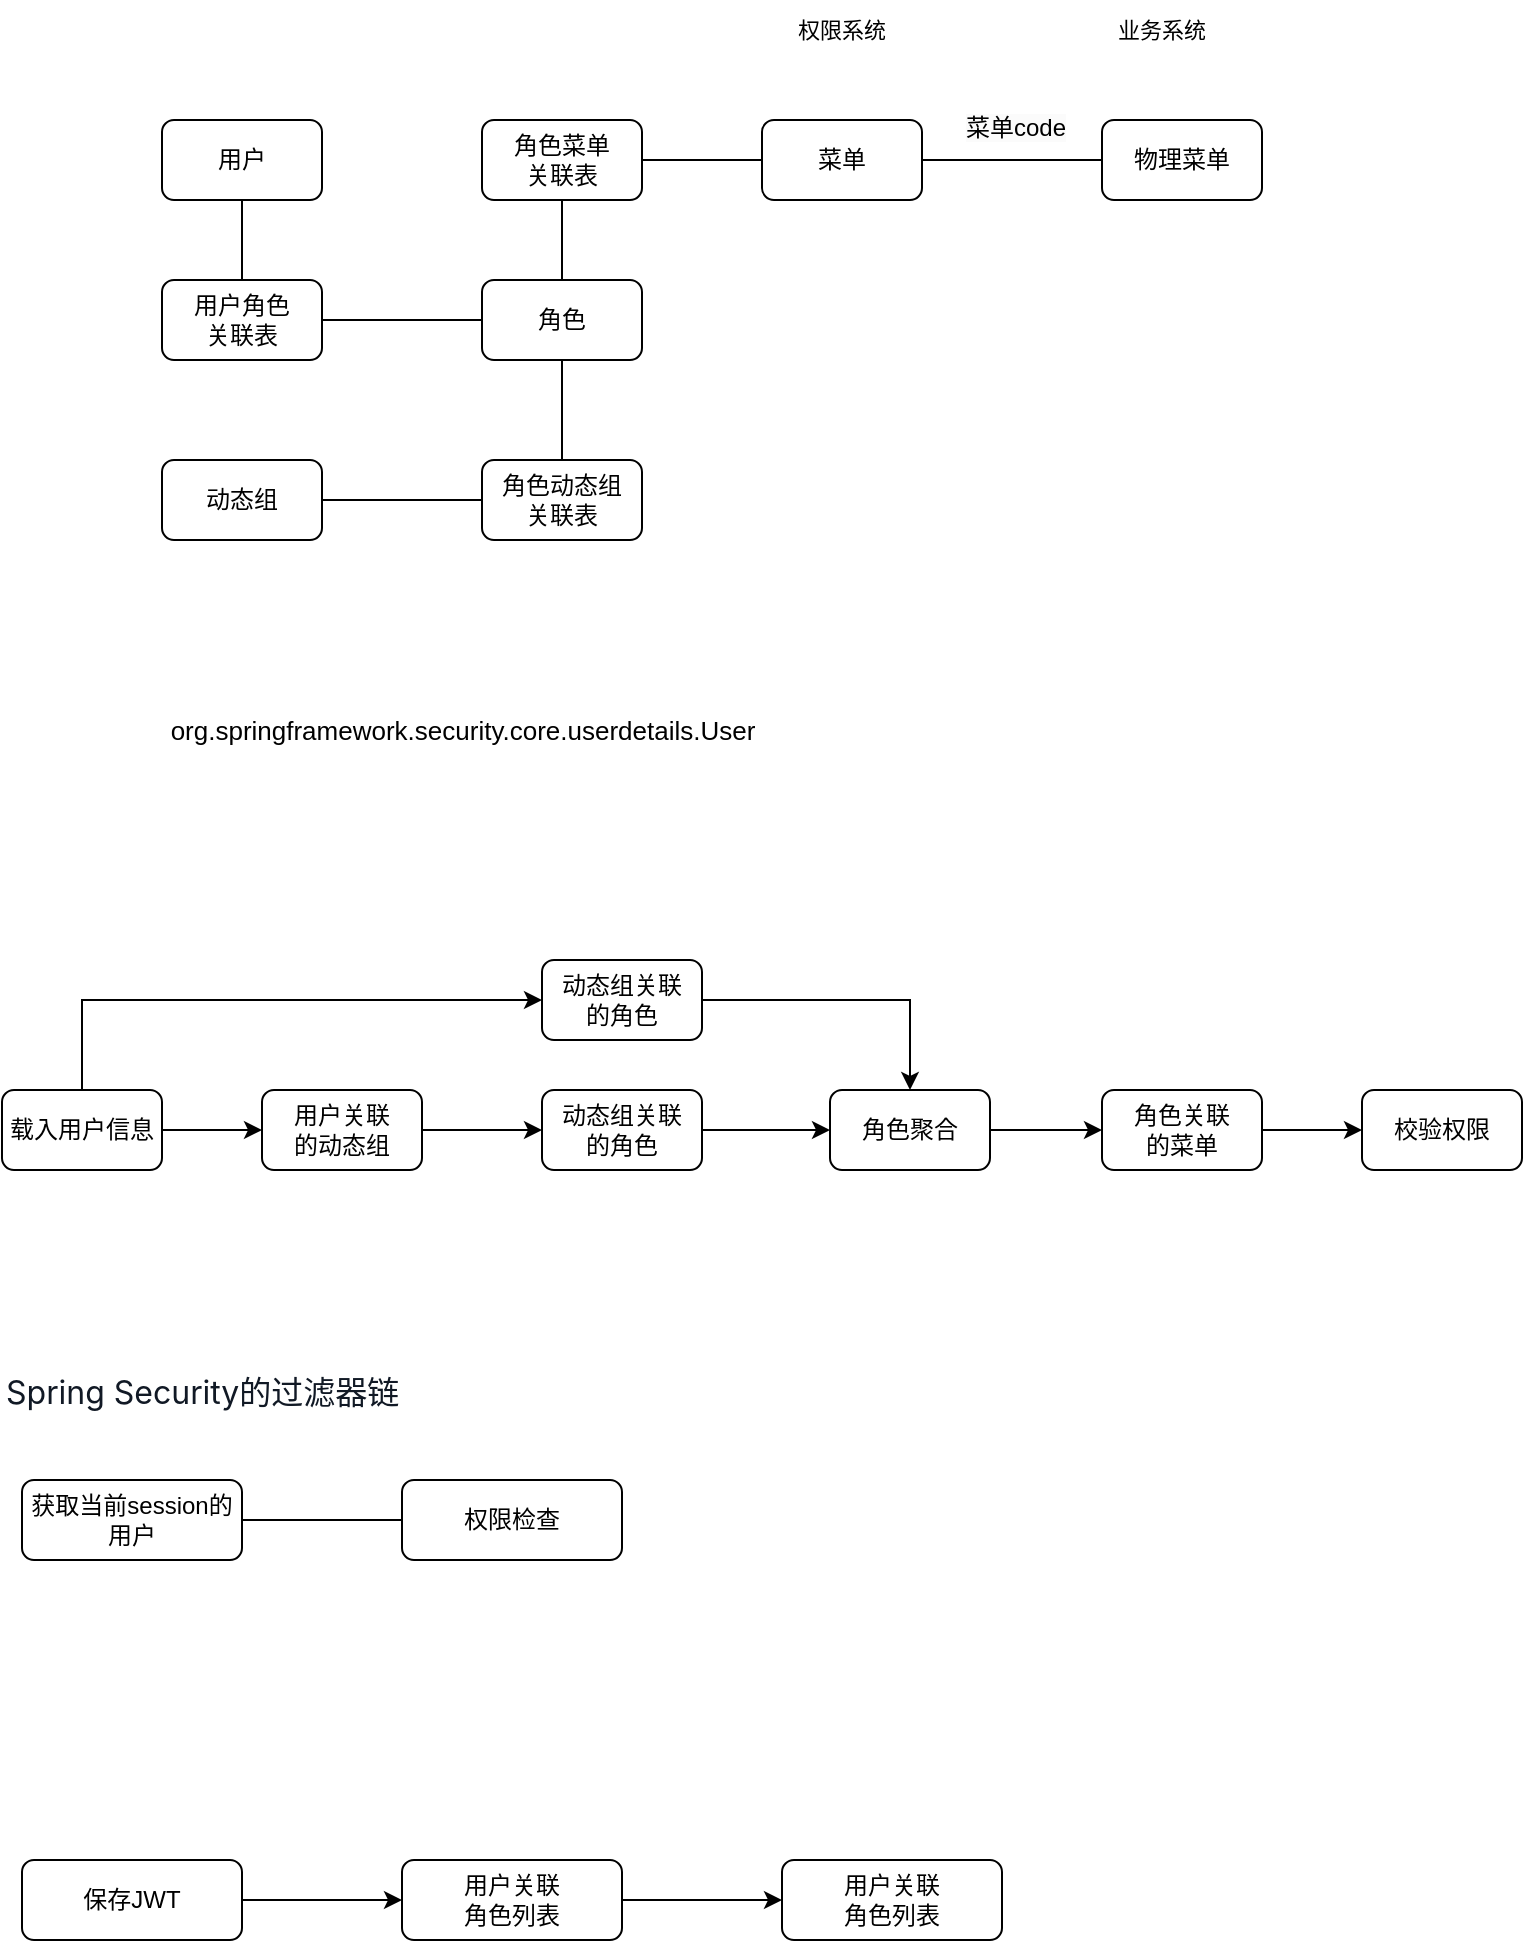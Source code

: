 <mxfile version="24.7.8">
  <diagram name="Page-1" id="LKpJMUkqRbipSFp4o-rf">
    <mxGraphModel dx="1306" dy="835" grid="1" gridSize="10" guides="1" tooltips="1" connect="1" arrows="1" fold="1" page="1" pageScale="1" pageWidth="827" pageHeight="1169" math="0" shadow="0">
      <root>
        <mxCell id="0" />
        <mxCell id="1" parent="0" />
        <mxCell id="9fF-mX0wHtHAVdHUmGia-3" value="" style="edgeStyle=orthogonalEdgeStyle;rounded=0;orthogonalLoop=1;jettySize=auto;html=1;endArrow=none;endFill=0;" parent="1" source="9fF-mX0wHtHAVdHUmGia-1" target="9fF-mX0wHtHAVdHUmGia-2" edge="1">
          <mxGeometry relative="1" as="geometry" />
        </mxCell>
        <mxCell id="9fF-mX0wHtHAVdHUmGia-1" value="用户" style="rounded=1;whiteSpace=wrap;html=1;" parent="1" vertex="1">
          <mxGeometry x="80" y="80" width="80" height="40" as="geometry" />
        </mxCell>
        <mxCell id="9fF-mX0wHtHAVdHUmGia-5" value="" style="edgeStyle=orthogonalEdgeStyle;rounded=0;orthogonalLoop=1;jettySize=auto;html=1;endArrow=none;endFill=0;" parent="1" source="9fF-mX0wHtHAVdHUmGia-2" target="9fF-mX0wHtHAVdHUmGia-4" edge="1">
          <mxGeometry relative="1" as="geometry" />
        </mxCell>
        <mxCell id="9fF-mX0wHtHAVdHUmGia-2" value="用户角色&lt;br&gt;关联表" style="rounded=1;whiteSpace=wrap;html=1;" parent="1" vertex="1">
          <mxGeometry x="80" y="160" width="80" height="40" as="geometry" />
        </mxCell>
        <mxCell id="9fF-mX0wHtHAVdHUmGia-7" value="" style="edgeStyle=orthogonalEdgeStyle;shape=connector;rounded=0;orthogonalLoop=1;jettySize=auto;html=1;strokeColor=default;align=center;verticalAlign=middle;fontFamily=Helvetica;fontSize=11;fontColor=default;labelBackgroundColor=default;endArrow=none;endFill=0;" parent="1" source="9fF-mX0wHtHAVdHUmGia-4" target="9fF-mX0wHtHAVdHUmGia-6" edge="1">
          <mxGeometry relative="1" as="geometry" />
        </mxCell>
        <mxCell id="9fF-mX0wHtHAVdHUmGia-10" value="" style="edgeStyle=orthogonalEdgeStyle;shape=connector;rounded=0;orthogonalLoop=1;jettySize=auto;html=1;strokeColor=default;align=center;verticalAlign=middle;fontFamily=Helvetica;fontSize=11;fontColor=default;labelBackgroundColor=default;endArrow=none;endFill=0;" parent="1" source="9fF-mX0wHtHAVdHUmGia-4" target="9fF-mX0wHtHAVdHUmGia-2" edge="1">
          <mxGeometry relative="1" as="geometry" />
        </mxCell>
        <mxCell id="TPik0PLEabz_SIQZOe-N-2" value="" style="edgeStyle=orthogonalEdgeStyle;rounded=0;orthogonalLoop=1;jettySize=auto;html=1;endArrow=none;endFill=0;" edge="1" parent="1" source="9fF-mX0wHtHAVdHUmGia-4" target="TPik0PLEabz_SIQZOe-N-1">
          <mxGeometry relative="1" as="geometry" />
        </mxCell>
        <mxCell id="9fF-mX0wHtHAVdHUmGia-4" value="角色" style="rounded=1;whiteSpace=wrap;html=1;" parent="1" vertex="1">
          <mxGeometry x="240" y="160" width="80" height="40" as="geometry" />
        </mxCell>
        <mxCell id="9fF-mX0wHtHAVdHUmGia-9" value="" style="edgeStyle=orthogonalEdgeStyle;shape=connector;rounded=0;orthogonalLoop=1;jettySize=auto;html=1;strokeColor=default;align=center;verticalAlign=middle;fontFamily=Helvetica;fontSize=11;fontColor=default;labelBackgroundColor=default;endArrow=none;endFill=0;" parent="1" source="9fF-mX0wHtHAVdHUmGia-6" target="9fF-mX0wHtHAVdHUmGia-8" edge="1">
          <mxGeometry relative="1" as="geometry" />
        </mxCell>
        <mxCell id="9fF-mX0wHtHAVdHUmGia-6" value="角色菜单&lt;br&gt;关联表" style="rounded=1;whiteSpace=wrap;html=1;" parent="1" vertex="1">
          <mxGeometry x="240" y="80" width="80" height="40" as="geometry" />
        </mxCell>
        <mxCell id="9fF-mX0wHtHAVdHUmGia-12" value="" style="edgeStyle=orthogonalEdgeStyle;shape=connector;rounded=0;orthogonalLoop=1;jettySize=auto;html=1;strokeColor=default;align=center;verticalAlign=middle;fontFamily=Helvetica;fontSize=11;fontColor=default;labelBackgroundColor=default;endArrow=none;endFill=0;" parent="1" source="9fF-mX0wHtHAVdHUmGia-8" target="9fF-mX0wHtHAVdHUmGia-11" edge="1">
          <mxGeometry relative="1" as="geometry" />
        </mxCell>
        <mxCell id="9fF-mX0wHtHAVdHUmGia-8" value="菜单" style="rounded=1;whiteSpace=wrap;html=1;" parent="1" vertex="1">
          <mxGeometry x="380" y="80" width="80" height="40" as="geometry" />
        </mxCell>
        <mxCell id="9fF-mX0wHtHAVdHUmGia-11" value="物理菜单" style="rounded=1;whiteSpace=wrap;html=1;" parent="1" vertex="1">
          <mxGeometry x="550" y="80" width="80" height="40" as="geometry" />
        </mxCell>
        <mxCell id="9fF-mX0wHtHAVdHUmGia-13" value="权限系统" style="text;html=1;align=center;verticalAlign=middle;whiteSpace=wrap;rounded=0;fontFamily=Helvetica;fontSize=11;fontColor=default;labelBackgroundColor=default;" parent="1" vertex="1">
          <mxGeometry x="390" y="20" width="60" height="30" as="geometry" />
        </mxCell>
        <mxCell id="9fF-mX0wHtHAVdHUmGia-14" value="业务系统" style="text;html=1;align=center;verticalAlign=middle;whiteSpace=wrap;rounded=0;fontFamily=Helvetica;fontSize=11;fontColor=default;labelBackgroundColor=default;" parent="1" vertex="1">
          <mxGeometry x="550" y="20" width="60" height="30" as="geometry" />
        </mxCell>
        <mxCell id="9fF-mX0wHtHAVdHUmGia-15" value="&lt;span style=&quot;color: rgb(0, 0, 0); font-family: Helvetica; font-size: 12px; font-style: normal; font-variant-ligatures: normal; font-variant-caps: normal; font-weight: 400; letter-spacing: normal; orphans: 2; text-align: center; text-indent: 0px; text-transform: none; widows: 2; word-spacing: 0px; -webkit-text-stroke-width: 0px; white-space: normal; background-color: rgb(251, 251, 251); text-decoration-thickness: initial; text-decoration-style: initial; text-decoration-color: initial; display: inline !important; float: none;&quot;&gt;菜单code&lt;/span&gt;" style="text;whiteSpace=wrap;html=1;fontFamily=Helvetica;fontSize=11;fontColor=default;labelBackgroundColor=default;" parent="1" vertex="1">
          <mxGeometry x="480" y="70" width="60" height="40" as="geometry" />
        </mxCell>
        <mxCell id="9fF-mX0wHtHAVdHUmGia-17" value="&lt;font style=&quot;font-size: 13px;&quot;&gt;org.springframework.security.core.userdetails.User&lt;/font&gt;" style="text;html=1;align=center;verticalAlign=middle;resizable=0;points=[];autosize=1;strokeColor=none;fillColor=none;fontFamily=Helvetica;fontSize=11;fontColor=default;labelBackgroundColor=default;" parent="1" vertex="1">
          <mxGeometry x="70" y="370" width="320" height="30" as="geometry" />
        </mxCell>
        <mxCell id="TPik0PLEabz_SIQZOe-N-4" value="" style="edgeStyle=orthogonalEdgeStyle;shape=connector;rounded=0;orthogonalLoop=1;jettySize=auto;html=1;strokeColor=default;align=center;verticalAlign=middle;fontFamily=Helvetica;fontSize=11;fontColor=default;labelBackgroundColor=default;endArrow=none;endFill=0;" edge="1" parent="1" source="TPik0PLEabz_SIQZOe-N-1" target="TPik0PLEabz_SIQZOe-N-3">
          <mxGeometry relative="1" as="geometry" />
        </mxCell>
        <mxCell id="TPik0PLEabz_SIQZOe-N-1" value="角色动态组&lt;div&gt;关联表&lt;/div&gt;" style="rounded=1;whiteSpace=wrap;html=1;" vertex="1" parent="1">
          <mxGeometry x="240" y="250" width="80" height="40" as="geometry" />
        </mxCell>
        <mxCell id="TPik0PLEabz_SIQZOe-N-3" value="动态组" style="rounded=1;whiteSpace=wrap;html=1;" vertex="1" parent="1">
          <mxGeometry x="80" y="250" width="80" height="40" as="geometry" />
        </mxCell>
        <mxCell id="TPik0PLEabz_SIQZOe-N-8" value="" style="edgeStyle=orthogonalEdgeStyle;shape=connector;rounded=0;orthogonalLoop=1;jettySize=auto;html=1;strokeColor=default;align=center;verticalAlign=middle;fontFamily=Helvetica;fontSize=11;fontColor=default;labelBackgroundColor=default;endArrow=classic;endFill=1;" edge="1" parent="1" source="TPik0PLEabz_SIQZOe-N-6" target="TPik0PLEabz_SIQZOe-N-7">
          <mxGeometry relative="1" as="geometry" />
        </mxCell>
        <mxCell id="TPik0PLEabz_SIQZOe-N-20" style="edgeStyle=orthogonalEdgeStyle;shape=connector;rounded=0;orthogonalLoop=1;jettySize=auto;html=1;entryX=0;entryY=0.5;entryDx=0;entryDy=0;strokeColor=default;align=center;verticalAlign=middle;fontFamily=Helvetica;fontSize=11;fontColor=default;labelBackgroundColor=default;endArrow=classic;endFill=1;" edge="1" parent="1" source="TPik0PLEabz_SIQZOe-N-6" target="TPik0PLEabz_SIQZOe-N-19">
          <mxGeometry relative="1" as="geometry">
            <Array as="points">
              <mxPoint x="40" y="520" />
            </Array>
          </mxGeometry>
        </mxCell>
        <mxCell id="TPik0PLEabz_SIQZOe-N-6" value="载入用户信息" style="rounded=1;whiteSpace=wrap;html=1;" vertex="1" parent="1">
          <mxGeometry y="565" width="80" height="40" as="geometry" />
        </mxCell>
        <mxCell id="TPik0PLEabz_SIQZOe-N-10" value="" style="edgeStyle=orthogonalEdgeStyle;shape=connector;rounded=0;orthogonalLoop=1;jettySize=auto;html=1;strokeColor=default;align=center;verticalAlign=middle;fontFamily=Helvetica;fontSize=11;fontColor=default;labelBackgroundColor=default;endArrow=classic;endFill=1;" edge="1" parent="1" source="TPik0PLEabz_SIQZOe-N-7" target="TPik0PLEabz_SIQZOe-N-9">
          <mxGeometry relative="1" as="geometry" />
        </mxCell>
        <mxCell id="TPik0PLEabz_SIQZOe-N-7" value="用户关联&lt;br&gt;的动态组" style="rounded=1;whiteSpace=wrap;html=1;" vertex="1" parent="1">
          <mxGeometry x="130" y="565" width="80" height="40" as="geometry" />
        </mxCell>
        <mxCell id="TPik0PLEabz_SIQZOe-N-18" value="" style="edgeStyle=orthogonalEdgeStyle;shape=connector;rounded=0;orthogonalLoop=1;jettySize=auto;html=1;strokeColor=default;align=center;verticalAlign=middle;fontFamily=Helvetica;fontSize=11;fontColor=default;labelBackgroundColor=default;endArrow=classic;endFill=1;" edge="1" parent="1" source="TPik0PLEabz_SIQZOe-N-9" target="TPik0PLEabz_SIQZOe-N-17">
          <mxGeometry relative="1" as="geometry" />
        </mxCell>
        <mxCell id="TPik0PLEabz_SIQZOe-N-9" value="动态组关联&lt;br&gt;的角色" style="rounded=1;whiteSpace=wrap;html=1;" vertex="1" parent="1">
          <mxGeometry x="270" y="565" width="80" height="40" as="geometry" />
        </mxCell>
        <mxCell id="TPik0PLEabz_SIQZOe-N-23" value="" style="edgeStyle=orthogonalEdgeStyle;shape=connector;rounded=0;orthogonalLoop=1;jettySize=auto;html=1;strokeColor=default;align=center;verticalAlign=middle;fontFamily=Helvetica;fontSize=11;fontColor=default;labelBackgroundColor=default;endArrow=classic;endFill=1;" edge="1" parent="1" source="TPik0PLEabz_SIQZOe-N-17" target="TPik0PLEabz_SIQZOe-N-22">
          <mxGeometry relative="1" as="geometry" />
        </mxCell>
        <mxCell id="TPik0PLEabz_SIQZOe-N-17" value="角色聚合" style="rounded=1;whiteSpace=wrap;html=1;" vertex="1" parent="1">
          <mxGeometry x="414" y="565" width="80" height="40" as="geometry" />
        </mxCell>
        <mxCell id="TPik0PLEabz_SIQZOe-N-21" style="edgeStyle=orthogonalEdgeStyle;shape=connector;rounded=0;orthogonalLoop=1;jettySize=auto;html=1;strokeColor=default;align=center;verticalAlign=middle;fontFamily=Helvetica;fontSize=11;fontColor=default;labelBackgroundColor=default;endArrow=classic;endFill=1;" edge="1" parent="1" source="TPik0PLEabz_SIQZOe-N-19" target="TPik0PLEabz_SIQZOe-N-17">
          <mxGeometry relative="1" as="geometry" />
        </mxCell>
        <mxCell id="TPik0PLEabz_SIQZOe-N-19" value="动态组关联&lt;br&gt;的角色" style="rounded=1;whiteSpace=wrap;html=1;" vertex="1" parent="1">
          <mxGeometry x="270" y="500" width="80" height="40" as="geometry" />
        </mxCell>
        <mxCell id="TPik0PLEabz_SIQZOe-N-25" value="" style="edgeStyle=orthogonalEdgeStyle;shape=connector;rounded=0;orthogonalLoop=1;jettySize=auto;html=1;strokeColor=default;align=center;verticalAlign=middle;fontFamily=Helvetica;fontSize=11;fontColor=default;labelBackgroundColor=default;endArrow=classic;endFill=1;" edge="1" parent="1" source="TPik0PLEabz_SIQZOe-N-22" target="TPik0PLEabz_SIQZOe-N-24">
          <mxGeometry relative="1" as="geometry" />
        </mxCell>
        <mxCell id="TPik0PLEabz_SIQZOe-N-22" value="角色关联&lt;div&gt;的菜单&lt;/div&gt;" style="rounded=1;whiteSpace=wrap;html=1;" vertex="1" parent="1">
          <mxGeometry x="550" y="565" width="80" height="40" as="geometry" />
        </mxCell>
        <mxCell id="TPik0PLEabz_SIQZOe-N-24" value="校验权限" style="rounded=1;whiteSpace=wrap;html=1;" vertex="1" parent="1">
          <mxGeometry x="680" y="565" width="80" height="40" as="geometry" />
        </mxCell>
        <mxCell id="TPik0PLEabz_SIQZOe-N-26" value="&lt;span style=&quot;color: rgb(17, 25, 37); font-family: -apple-system, &amp;quot;system-ui&amp;quot;, &amp;quot;Segoe UI&amp;quot;, &amp;quot;Noto Sans&amp;quot;, Helvetica, Arial, sans-serif, &amp;quot;Apple Color Emoji&amp;quot;, &amp;quot;Segoe UI Emoji&amp;quot;; font-size: 16px; font-style: normal; font-variant-ligatures: normal; font-variant-caps: normal; font-weight: 400; letter-spacing: normal; orphans: 2; text-align: start; text-indent: 0px; text-transform: none; widows: 2; word-spacing: 0px; -webkit-text-stroke-width: 0px; white-space: normal; background-color: rgb(255, 255, 255); text-decoration-thickness: initial; text-decoration-style: initial; text-decoration-color: initial; display: inline !important; float: none;&quot;&gt;Spring Security的过滤器链&lt;/span&gt;" style="text;whiteSpace=wrap;html=1;fontFamily=Helvetica;fontSize=11;fontColor=default;labelBackgroundColor=default;" vertex="1" parent="1">
          <mxGeometry y="700" width="220" height="40" as="geometry" />
        </mxCell>
        <mxCell id="TPik0PLEabz_SIQZOe-N-29" value="" style="edgeStyle=orthogonalEdgeStyle;shape=connector;rounded=0;orthogonalLoop=1;jettySize=auto;html=1;strokeColor=default;align=center;verticalAlign=middle;fontFamily=Helvetica;fontSize=11;fontColor=default;labelBackgroundColor=default;endArrow=none;endFill=0;" edge="1" parent="1" source="TPik0PLEabz_SIQZOe-N-27" target="TPik0PLEabz_SIQZOe-N-28">
          <mxGeometry relative="1" as="geometry" />
        </mxCell>
        <mxCell id="TPik0PLEabz_SIQZOe-N-27" value="获取当前session的用户" style="rounded=1;whiteSpace=wrap;html=1;" vertex="1" parent="1">
          <mxGeometry x="10" y="760" width="110" height="40" as="geometry" />
        </mxCell>
        <mxCell id="TPik0PLEabz_SIQZOe-N-28" value="权限检查" style="rounded=1;whiteSpace=wrap;html=1;" vertex="1" parent="1">
          <mxGeometry x="200" y="760" width="110" height="40" as="geometry" />
        </mxCell>
        <mxCell id="TPik0PLEabz_SIQZOe-N-32" value="" style="edgeStyle=orthogonalEdgeStyle;shape=connector;rounded=0;orthogonalLoop=1;jettySize=auto;html=1;strokeColor=default;align=center;verticalAlign=middle;fontFamily=Helvetica;fontSize=11;fontColor=default;labelBackgroundColor=default;endArrow=classic;endFill=1;" edge="1" parent="1" source="TPik0PLEabz_SIQZOe-N-30" target="TPik0PLEabz_SIQZOe-N-31">
          <mxGeometry relative="1" as="geometry" />
        </mxCell>
        <mxCell id="TPik0PLEabz_SIQZOe-N-30" value="保存JWT" style="rounded=1;whiteSpace=wrap;html=1;" vertex="1" parent="1">
          <mxGeometry x="10" y="950" width="110" height="40" as="geometry" />
        </mxCell>
        <mxCell id="TPik0PLEabz_SIQZOe-N-34" value="" style="edgeStyle=orthogonalEdgeStyle;shape=connector;rounded=0;orthogonalLoop=1;jettySize=auto;html=1;strokeColor=default;align=center;verticalAlign=middle;fontFamily=Helvetica;fontSize=11;fontColor=default;labelBackgroundColor=default;endArrow=classic;endFill=1;" edge="1" parent="1" source="TPik0PLEabz_SIQZOe-N-31" target="TPik0PLEabz_SIQZOe-N-33">
          <mxGeometry relative="1" as="geometry" />
        </mxCell>
        <mxCell id="TPik0PLEabz_SIQZOe-N-31" value="用户关联&lt;br&gt;角色列表" style="rounded=1;whiteSpace=wrap;html=1;" vertex="1" parent="1">
          <mxGeometry x="200" y="950" width="110" height="40" as="geometry" />
        </mxCell>
        <mxCell id="TPik0PLEabz_SIQZOe-N-33" value="用户关联&lt;br&gt;角色列表" style="rounded=1;whiteSpace=wrap;html=1;" vertex="1" parent="1">
          <mxGeometry x="390" y="950" width="110" height="40" as="geometry" />
        </mxCell>
      </root>
    </mxGraphModel>
  </diagram>
</mxfile>
